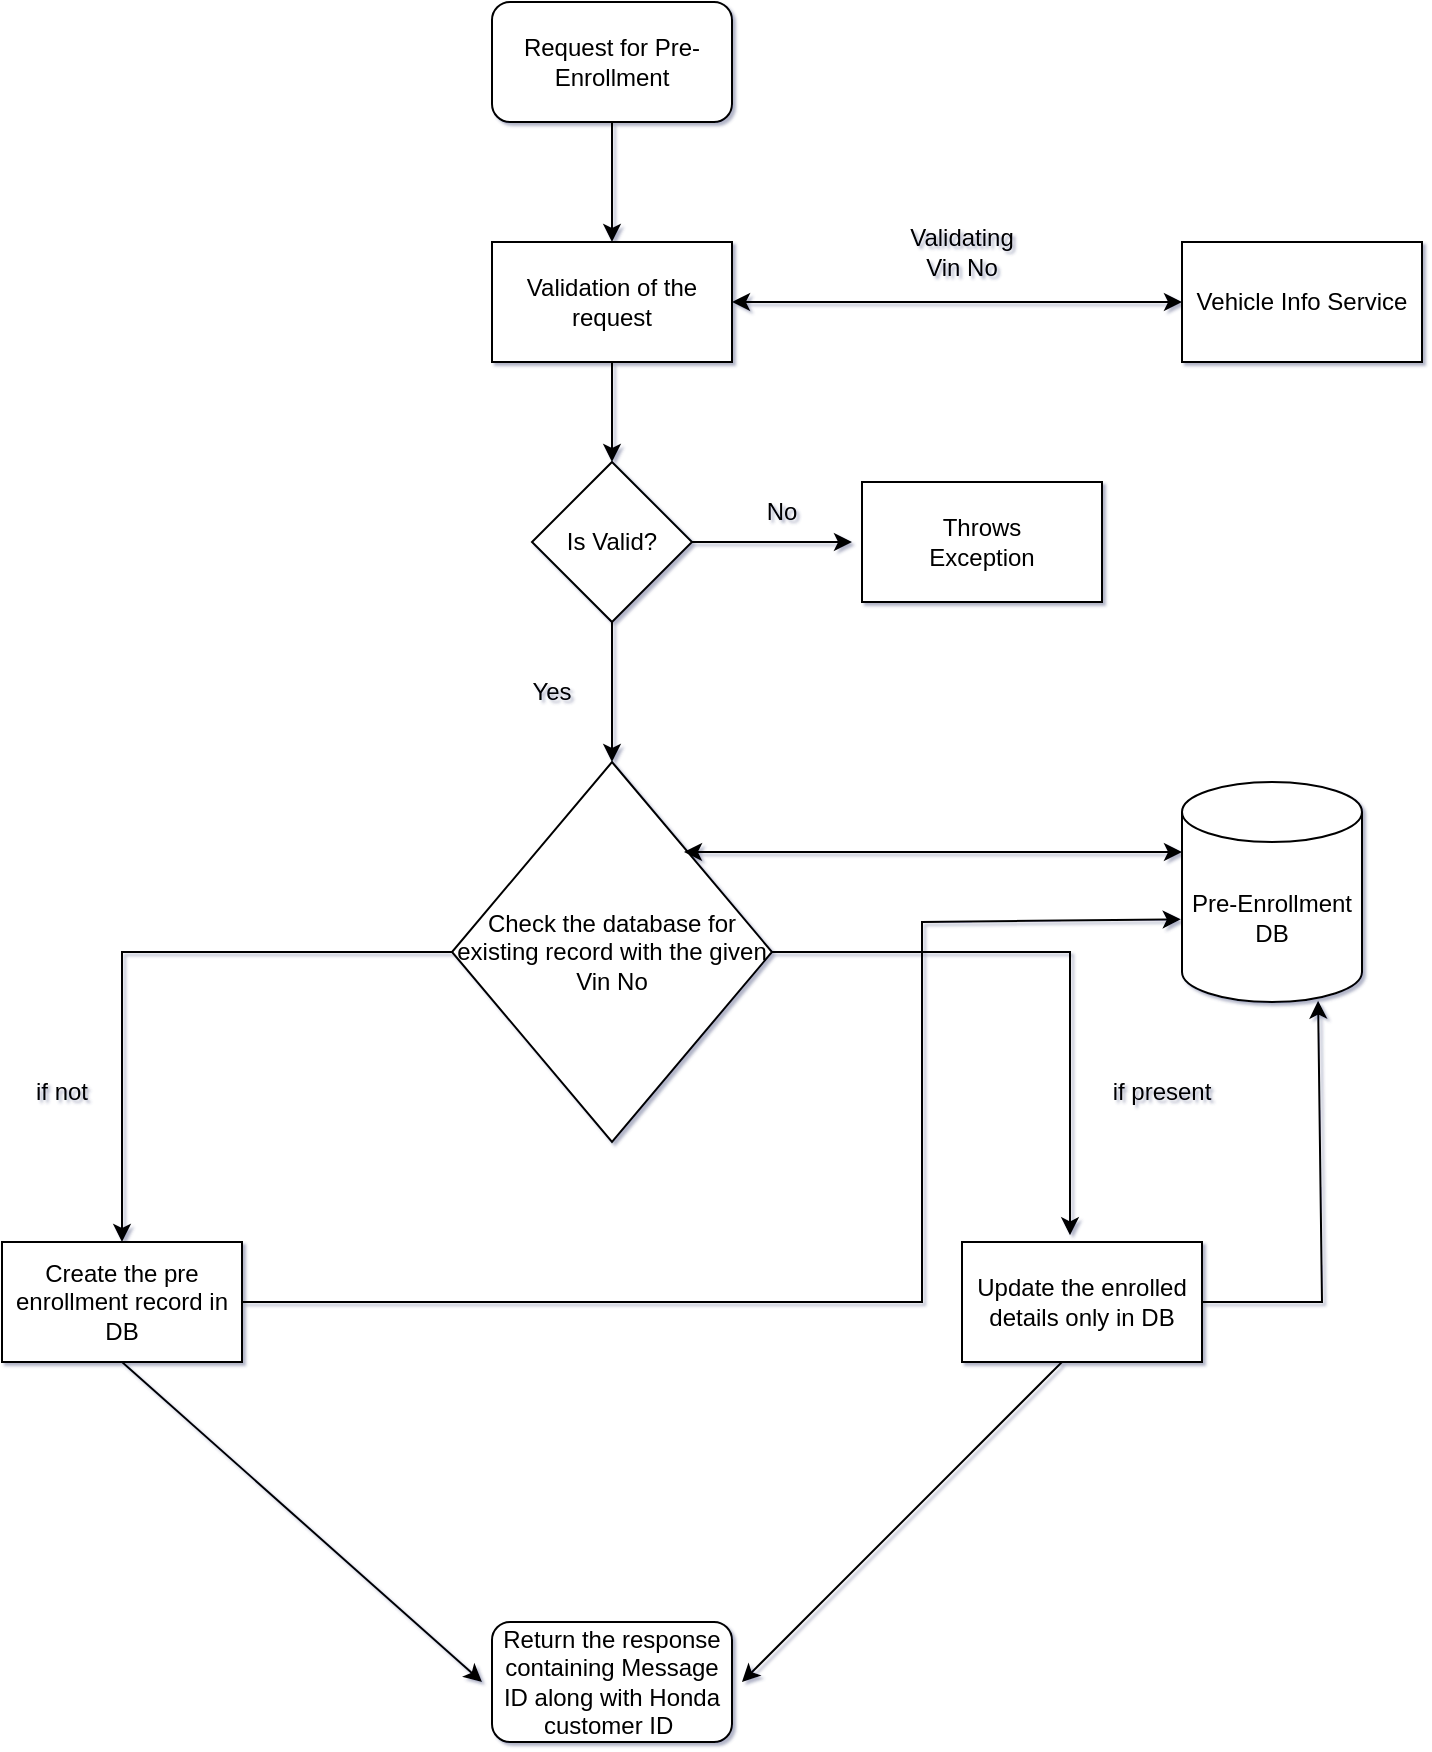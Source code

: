 <mxfile version="26.0.15">
  <diagram name="Page-1" id="R-EvK54RbHj5W-IikmE-">
    <mxGraphModel dx="2074" dy="1098" grid="1" gridSize="10" guides="1" tooltips="1" connect="1" arrows="1" fold="1" page="1" pageScale="1" pageWidth="900" pageHeight="1600" background="#ffffff" math="0" shadow="1">
      <root>
        <mxCell id="0" />
        <mxCell id="1" parent="0" />
        <mxCell id="i_P08QmVOyNezVbD-6mT-4" value="" style="edgeStyle=orthogonalEdgeStyle;rounded=0;orthogonalLoop=1;jettySize=auto;html=1;labelBackgroundColor=none;fontColor=default;" edge="1" parent="1" source="i_P08QmVOyNezVbD-6mT-1" target="i_P08QmVOyNezVbD-6mT-2">
          <mxGeometry relative="1" as="geometry" />
        </mxCell>
        <mxCell id="i_P08QmVOyNezVbD-6mT-1" value="Request for Pre-Enrollment" style="rounded=1;whiteSpace=wrap;html=1;labelBackgroundColor=none;" vertex="1" parent="1">
          <mxGeometry x="385" y="100" width="120" height="60" as="geometry" />
        </mxCell>
        <mxCell id="i_P08QmVOyNezVbD-6mT-5" value="" style="edgeStyle=orthogonalEdgeStyle;rounded=0;orthogonalLoop=1;jettySize=auto;html=1;labelBackgroundColor=none;fontColor=default;" edge="1" parent="1" source="i_P08QmVOyNezVbD-6mT-2" target="i_P08QmVOyNezVbD-6mT-3">
          <mxGeometry relative="1" as="geometry" />
        </mxCell>
        <mxCell id="i_P08QmVOyNezVbD-6mT-2" value="Validation of the request" style="rounded=0;whiteSpace=wrap;html=1;labelBackgroundColor=none;" vertex="1" parent="1">
          <mxGeometry x="385" y="220" width="120" height="60" as="geometry" />
        </mxCell>
        <mxCell id="i_P08QmVOyNezVbD-6mT-8" value="" style="edgeStyle=orthogonalEdgeStyle;rounded=0;orthogonalLoop=1;jettySize=auto;html=1;labelBackgroundColor=none;fontColor=default;" edge="1" parent="1" source="i_P08QmVOyNezVbD-6mT-3">
          <mxGeometry relative="1" as="geometry">
            <mxPoint x="565" y="370" as="targetPoint" />
          </mxGeometry>
        </mxCell>
        <mxCell id="i_P08QmVOyNezVbD-6mT-13" value="" style="edgeStyle=orthogonalEdgeStyle;rounded=0;orthogonalLoop=1;jettySize=auto;html=1;labelBackgroundColor=none;fontColor=default;" edge="1" parent="1" source="i_P08QmVOyNezVbD-6mT-3">
          <mxGeometry relative="1" as="geometry">
            <mxPoint x="445" y="480" as="targetPoint" />
          </mxGeometry>
        </mxCell>
        <mxCell id="i_P08QmVOyNezVbD-6mT-3" value="Is Valid?" style="rhombus;whiteSpace=wrap;html=1;labelBackgroundColor=none;" vertex="1" parent="1">
          <mxGeometry x="405" y="330" width="80" height="80" as="geometry" />
        </mxCell>
        <mxCell id="i_P08QmVOyNezVbD-6mT-6" value="Throws&lt;div&gt;Exception&lt;/div&gt;" style="rounded=0;whiteSpace=wrap;html=1;labelBackgroundColor=none;" vertex="1" parent="1">
          <mxGeometry x="570" y="340" width="120" height="60" as="geometry" />
        </mxCell>
        <mxCell id="i_P08QmVOyNezVbD-6mT-9" value="No" style="text;html=1;align=center;verticalAlign=middle;whiteSpace=wrap;rounded=0;labelBackgroundColor=none;" vertex="1" parent="1">
          <mxGeometry x="500" y="340" width="60" height="30" as="geometry" />
        </mxCell>
        <mxCell id="i_P08QmVOyNezVbD-6mT-14" value="Yes" style="text;html=1;align=center;verticalAlign=middle;whiteSpace=wrap;rounded=0;labelBackgroundColor=none;" vertex="1" parent="1">
          <mxGeometry x="385" y="430" width="60" height="30" as="geometry" />
        </mxCell>
        <mxCell id="i_P08QmVOyNezVbD-6mT-15" value="Check the database for existing record with the given Vin No" style="rhombus;whiteSpace=wrap;html=1;labelBackgroundColor=none;" vertex="1" parent="1">
          <mxGeometry x="365" y="480" width="160" height="190" as="geometry" />
        </mxCell>
        <mxCell id="i_P08QmVOyNezVbD-6mT-16" value="Update the enrolled details only in DB" style="rounded=0;whiteSpace=wrap;html=1;labelBackgroundColor=none;" vertex="1" parent="1">
          <mxGeometry x="620" y="720" width="120" height="60" as="geometry" />
        </mxCell>
        <mxCell id="i_P08QmVOyNezVbD-6mT-17" value="Create the pre enrollment record in DB" style="rounded=0;whiteSpace=wrap;html=1;labelBackgroundColor=none;" vertex="1" parent="1">
          <mxGeometry x="140" y="720" width="120" height="60" as="geometry" />
        </mxCell>
        <mxCell id="i_P08QmVOyNezVbD-6mT-20" value="" style="endArrow=classic;html=1;rounded=0;entryX=0.5;entryY=0;entryDx=0;entryDy=0;labelBackgroundColor=none;fontColor=default;" edge="1" parent="1" source="i_P08QmVOyNezVbD-6mT-15" target="i_P08QmVOyNezVbD-6mT-17">
          <mxGeometry width="50" height="50" relative="1" as="geometry">
            <mxPoint x="420" y="650" as="sourcePoint" />
            <mxPoint x="350" y="590" as="targetPoint" />
            <Array as="points">
              <mxPoint x="200" y="575" />
            </Array>
          </mxGeometry>
        </mxCell>
        <mxCell id="i_P08QmVOyNezVbD-6mT-22" value="" style="endArrow=classic;html=1;rounded=0;entryX=0.45;entryY=-0.056;entryDx=0;entryDy=0;entryPerimeter=0;exitX=1;exitY=0.5;exitDx=0;exitDy=0;labelBackgroundColor=none;fontColor=default;" edge="1" parent="1" source="i_P08QmVOyNezVbD-6mT-15" target="i_P08QmVOyNezVbD-6mT-16">
          <mxGeometry width="50" height="50" relative="1" as="geometry">
            <mxPoint x="690" y="575" as="sourcePoint" />
            <mxPoint x="525" y="720" as="targetPoint" />
            <Array as="points">
              <mxPoint x="674" y="575" />
            </Array>
          </mxGeometry>
        </mxCell>
        <mxCell id="i_P08QmVOyNezVbD-6mT-23" value="if not" style="text;html=1;align=center;verticalAlign=middle;whiteSpace=wrap;rounded=0;labelBackgroundColor=none;" vertex="1" parent="1">
          <mxGeometry x="140" y="630" width="60" height="30" as="geometry" />
        </mxCell>
        <mxCell id="i_P08QmVOyNezVbD-6mT-24" value="if present" style="text;html=1;align=center;verticalAlign=middle;whiteSpace=wrap;rounded=0;labelBackgroundColor=none;" vertex="1" parent="1">
          <mxGeometry x="690" y="630" width="60" height="30" as="geometry" />
        </mxCell>
        <mxCell id="i_P08QmVOyNezVbD-6mT-25" value="Return the response containing Message ID along with Honda customer ID&amp;nbsp;" style="rounded=1;whiteSpace=wrap;html=1;labelBackgroundColor=none;" vertex="1" parent="1">
          <mxGeometry x="385" y="910" width="120" height="60" as="geometry" />
        </mxCell>
        <mxCell id="i_P08QmVOyNezVbD-6mT-27" value="" style="endArrow=classic;html=1;rounded=0;exitX=0.5;exitY=1;exitDx=0;exitDy=0;labelBackgroundColor=none;fontColor=default;" edge="1" parent="1" source="i_P08QmVOyNezVbD-6mT-17">
          <mxGeometry width="50" height="50" relative="1" as="geometry">
            <mxPoint x="420" y="750" as="sourcePoint" />
            <mxPoint x="380" y="940" as="targetPoint" />
          </mxGeometry>
        </mxCell>
        <mxCell id="i_P08QmVOyNezVbD-6mT-28" value="" style="endArrow=classic;html=1;rounded=0;labelBackgroundColor=none;fontColor=default;" edge="1" parent="1">
          <mxGeometry width="50" height="50" relative="1" as="geometry">
            <mxPoint x="670" y="780" as="sourcePoint" />
            <mxPoint x="510" y="940" as="targetPoint" />
          </mxGeometry>
        </mxCell>
        <mxCell id="i_P08QmVOyNezVbD-6mT-29" value="Pre-Enrollment DB" style="shape=cylinder3;whiteSpace=wrap;html=1;boundedLbl=1;backgroundOutline=1;size=15;" vertex="1" parent="1">
          <mxGeometry x="730" y="490" width="90" height="110" as="geometry" />
        </mxCell>
        <mxCell id="i_P08QmVOyNezVbD-6mT-30" value="" style="endArrow=classic;startArrow=classic;html=1;rounded=0;entryX=0;entryY=0;entryDx=0;entryDy=35;entryPerimeter=0;" edge="1" parent="1" target="i_P08QmVOyNezVbD-6mT-29">
          <mxGeometry width="50" height="50" relative="1" as="geometry">
            <mxPoint x="481" y="525" as="sourcePoint" />
            <mxPoint x="580" y="520" as="targetPoint" />
          </mxGeometry>
        </mxCell>
        <mxCell id="i_P08QmVOyNezVbD-6mT-31" value="Vehicle Info Service" style="rounded=0;whiteSpace=wrap;html=1;" vertex="1" parent="1">
          <mxGeometry x="730" y="220" width="120" height="60" as="geometry" />
        </mxCell>
        <mxCell id="i_P08QmVOyNezVbD-6mT-33" value="" style="endArrow=classic;startArrow=classic;html=1;rounded=0;entryX=0;entryY=0.5;entryDx=0;entryDy=0;" edge="1" parent="1" target="i_P08QmVOyNezVbD-6mT-31">
          <mxGeometry width="50" height="50" relative="1" as="geometry">
            <mxPoint x="505" y="250" as="sourcePoint" />
            <mxPoint x="555" y="200" as="targetPoint" />
          </mxGeometry>
        </mxCell>
        <mxCell id="i_P08QmVOyNezVbD-6mT-34" value="Validating Vin No" style="text;html=1;align=center;verticalAlign=middle;whiteSpace=wrap;rounded=0;" vertex="1" parent="1">
          <mxGeometry x="590" y="210" width="60" height="30" as="geometry" />
        </mxCell>
        <mxCell id="i_P08QmVOyNezVbD-6mT-35" value="" style="endArrow=classic;html=1;rounded=0;entryX=0.756;entryY=0.994;entryDx=0;entryDy=0;entryPerimeter=0;" edge="1" parent="1" target="i_P08QmVOyNezVbD-6mT-29">
          <mxGeometry width="50" height="50" relative="1" as="geometry">
            <mxPoint x="740" y="750" as="sourcePoint" />
            <mxPoint x="790" y="700" as="targetPoint" />
            <Array as="points">
              <mxPoint x="800" y="750" />
            </Array>
          </mxGeometry>
        </mxCell>
        <mxCell id="i_P08QmVOyNezVbD-6mT-37" value="" style="endArrow=classic;html=1;rounded=0;entryX=-0.007;entryY=0.624;entryDx=0;entryDy=0;entryPerimeter=0;" edge="1" parent="1" target="i_P08QmVOyNezVbD-6mT-29">
          <mxGeometry width="50" height="50" relative="1" as="geometry">
            <mxPoint x="260" y="750" as="sourcePoint" />
            <mxPoint x="310" y="700" as="targetPoint" />
            <Array as="points">
              <mxPoint x="600" y="750" />
              <mxPoint x="600" y="560" />
            </Array>
          </mxGeometry>
        </mxCell>
      </root>
    </mxGraphModel>
  </diagram>
</mxfile>
